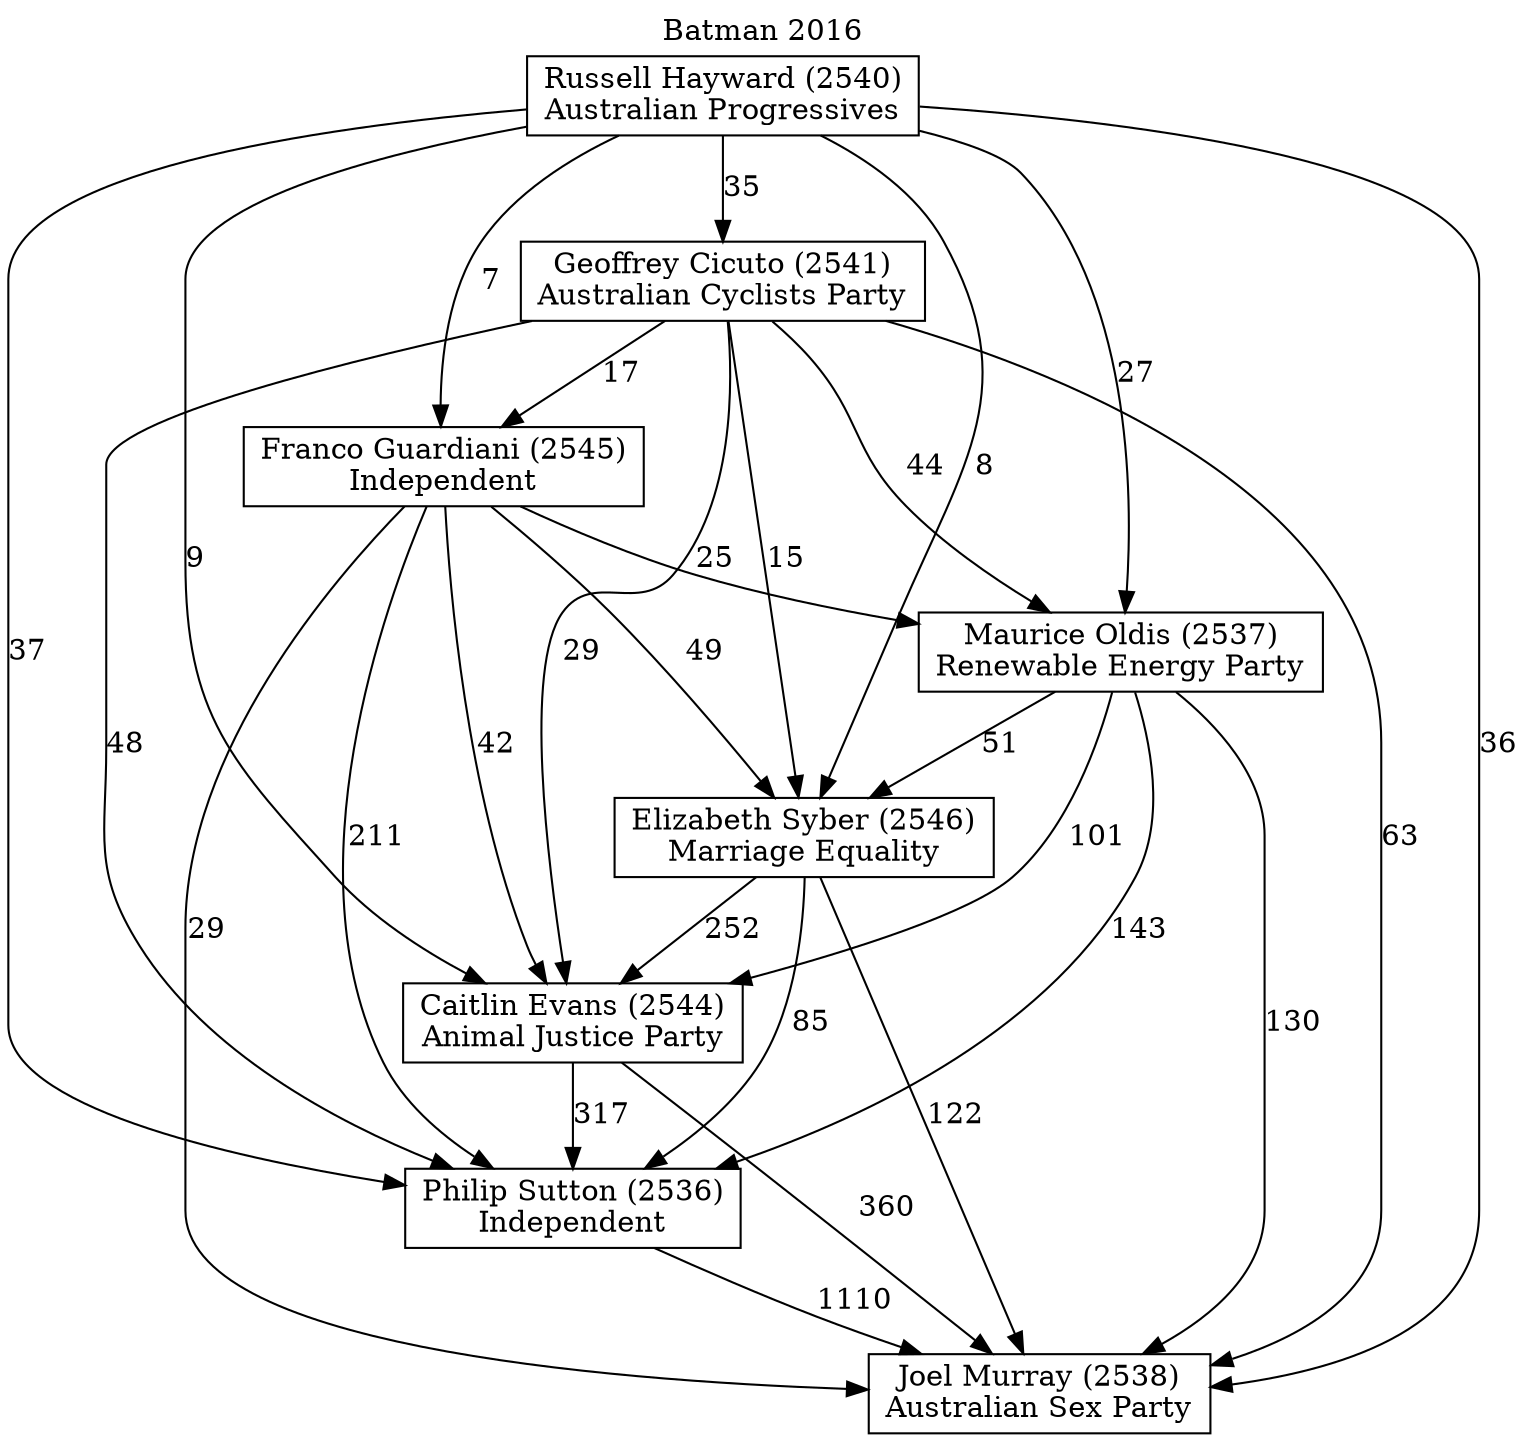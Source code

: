 // House preference flow
digraph "Joel Murray (2538)_Batman_2016" {
	graph [label="Batman 2016" labelloc=t mclimit=10]
	node [shape=box]
	"Joel Murray (2538)" [label="Joel Murray (2538)
Australian Sex Party"]
	"Geoffrey Cicuto (2541)" [label="Geoffrey Cicuto (2541)
Australian Cyclists Party"]
	"Maurice Oldis (2537)" [label="Maurice Oldis (2537)
Renewable Energy Party"]
	"Franco Guardiani (2545)" [label="Franco Guardiani (2545)
Independent"]
	"Caitlin Evans (2544)" [label="Caitlin Evans (2544)
Animal Justice Party"]
	"Russell Hayward (2540)" [label="Russell Hayward (2540)
Australian Progressives"]
	"Elizabeth Syber (2546)" [label="Elizabeth Syber (2546)
Marriage Equality"]
	"Philip Sutton (2536)" [label="Philip Sutton (2536)
Independent"]
	"Maurice Oldis (2537)" -> "Joel Murray (2538)" [label=130]
	"Russell Hayward (2540)" -> "Joel Murray (2538)" [label=36]
	"Maurice Oldis (2537)" -> "Elizabeth Syber (2546)" [label=51]
	"Franco Guardiani (2545)" -> "Caitlin Evans (2544)" [label=42]
	"Elizabeth Syber (2546)" -> "Caitlin Evans (2544)" [label=252]
	"Geoffrey Cicuto (2541)" -> "Franco Guardiani (2545)" [label=17]
	"Russell Hayward (2540)" -> "Maurice Oldis (2537)" [label=27]
	"Franco Guardiani (2545)" -> "Elizabeth Syber (2546)" [label=49]
	"Russell Hayward (2540)" -> "Franco Guardiani (2545)" [label=7]
	"Geoffrey Cicuto (2541)" -> "Elizabeth Syber (2546)" [label=15]
	"Elizabeth Syber (2546)" -> "Philip Sutton (2536)" [label=85]
	"Franco Guardiani (2545)" -> "Joel Murray (2538)" [label=29]
	"Geoffrey Cicuto (2541)" -> "Philip Sutton (2536)" [label=48]
	"Maurice Oldis (2537)" -> "Philip Sutton (2536)" [label=143]
	"Russell Hayward (2540)" -> "Elizabeth Syber (2546)" [label=8]
	"Russell Hayward (2540)" -> "Philip Sutton (2536)" [label=37]
	"Geoffrey Cicuto (2541)" -> "Maurice Oldis (2537)" [label=44]
	"Russell Hayward (2540)" -> "Geoffrey Cicuto (2541)" [label=35]
	"Franco Guardiani (2545)" -> "Maurice Oldis (2537)" [label=25]
	"Russell Hayward (2540)" -> "Caitlin Evans (2544)" [label=9]
	"Philip Sutton (2536)" -> "Joel Murray (2538)" [label=1110]
	"Geoffrey Cicuto (2541)" -> "Caitlin Evans (2544)" [label=29]
	"Franco Guardiani (2545)" -> "Philip Sutton (2536)" [label=211]
	"Elizabeth Syber (2546)" -> "Joel Murray (2538)" [label=122]
	"Caitlin Evans (2544)" -> "Joel Murray (2538)" [label=360]
	"Maurice Oldis (2537)" -> "Caitlin Evans (2544)" [label=101]
	"Caitlin Evans (2544)" -> "Philip Sutton (2536)" [label=317]
	"Geoffrey Cicuto (2541)" -> "Joel Murray (2538)" [label=63]
}

